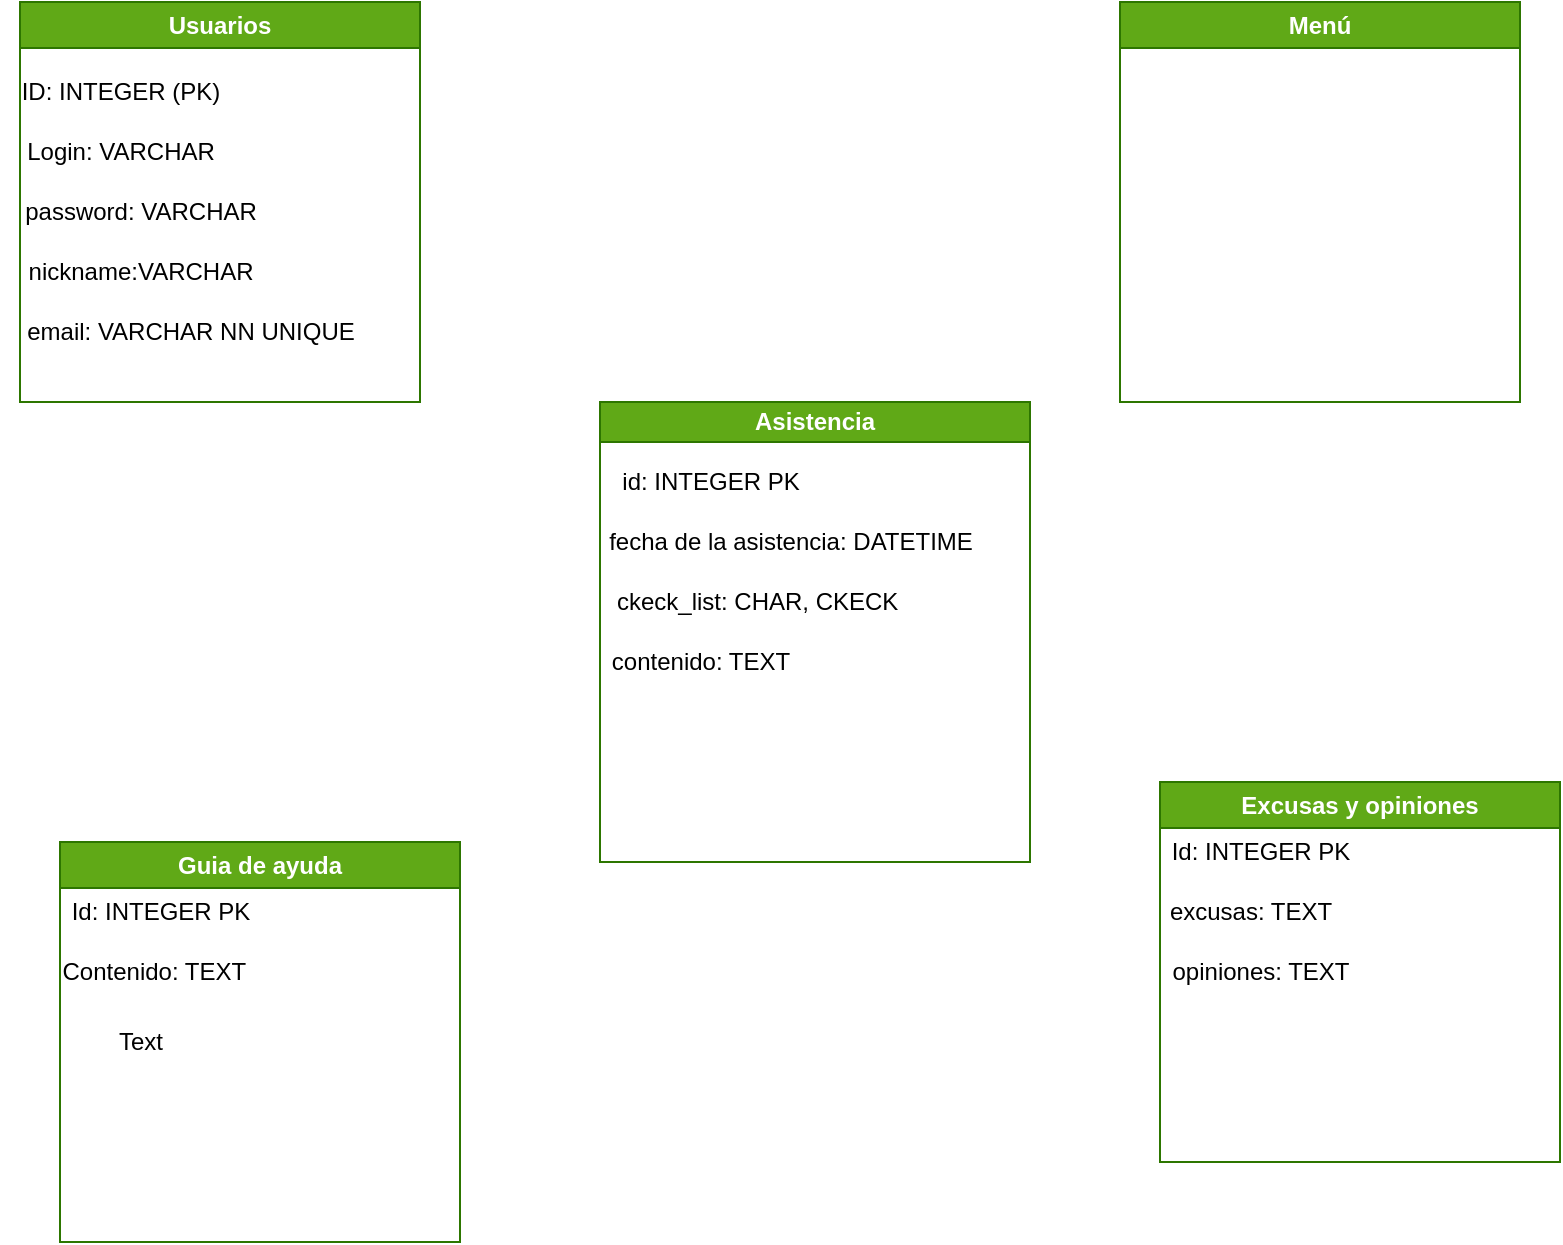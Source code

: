 <mxfile>
    <diagram id="mChJH1xOSCDA1pjo_G7x" name="Page-1">
        <mxGraphModel dx="1158" dy="653" grid="1" gridSize="10" guides="1" tooltips="1" connect="1" arrows="1" fold="1" page="1" pageScale="1" pageWidth="850" pageHeight="1100" math="0" shadow="0">
            <root>
                <mxCell id="0"/>
                <mxCell id="1" parent="0"/>
                <mxCell id="2" value="Usuarios" style="swimlane;whiteSpace=wrap;html=1;startSize=23;fillColor=#60a917;fontColor=#ffffff;strokeColor=#2D7600;" vertex="1" parent="1">
                    <mxGeometry x="30" y="40" width="200" height="200" as="geometry"/>
                </mxCell>
                <mxCell id="7" value="ID: INTEGER (PK)" style="text;html=1;align=center;verticalAlign=middle;resizable=0;points=[];autosize=1;strokeColor=none;fillColor=none;" vertex="1" parent="2">
                    <mxGeometry x="-10" y="30" width="120" height="30" as="geometry"/>
                </mxCell>
                <mxCell id="8" value="Login: VARCHAR" style="text;html=1;align=center;verticalAlign=middle;resizable=0;points=[];autosize=1;strokeColor=none;fillColor=none;" vertex="1" parent="2">
                    <mxGeometry x="-10" y="60" width="120" height="30" as="geometry"/>
                </mxCell>
                <mxCell id="9" value="password: VARCHAR" style="text;html=1;align=center;verticalAlign=middle;resizable=0;points=[];autosize=1;strokeColor=none;fillColor=none;" vertex="1" parent="2">
                    <mxGeometry x="-10" y="90" width="140" height="30" as="geometry"/>
                </mxCell>
                <mxCell id="10" value="nickname:VARCHAR" style="text;html=1;align=center;verticalAlign=middle;resizable=0;points=[];autosize=1;strokeColor=none;fillColor=none;" vertex="1" parent="2">
                    <mxGeometry x="-10" y="120" width="140" height="30" as="geometry"/>
                </mxCell>
                <mxCell id="11" value="email: VARCHAR NN UNIQUE" style="text;html=1;align=center;verticalAlign=middle;resizable=0;points=[];autosize=1;strokeColor=none;fillColor=none;" vertex="1" parent="2">
                    <mxGeometry x="-10" y="150" width="190" height="30" as="geometry"/>
                </mxCell>
                <mxCell id="3" value="Asistencia" style="swimlane;whiteSpace=wrap;html=1;startSize=20;fillColor=#60a917;fontColor=#ffffff;strokeColor=#2D7600;" vertex="1" parent="1">
                    <mxGeometry x="320" y="240" width="215" height="230" as="geometry"/>
                </mxCell>
                <mxCell id="12" value="id: INTEGER PK" style="text;html=1;align=center;verticalAlign=middle;resizable=0;points=[];autosize=1;strokeColor=none;fillColor=none;" vertex="1" parent="3">
                    <mxGeometry y="25" width="110" height="30" as="geometry"/>
                </mxCell>
                <mxCell id="13" value="fecha de la asistencia: DATETIME" style="text;html=1;align=center;verticalAlign=middle;resizable=0;points=[];autosize=1;strokeColor=none;fillColor=none;" vertex="1" parent="3">
                    <mxGeometry x="-10" y="55" width="210" height="30" as="geometry"/>
                </mxCell>
                <mxCell id="14" value="ckeck_list: CHAR, CKECK&amp;nbsp;" style="text;html=1;align=center;verticalAlign=middle;resizable=0;points=[];autosize=1;strokeColor=none;fillColor=none;" vertex="1" parent="3">
                    <mxGeometry x="-5" y="85" width="170" height="30" as="geometry"/>
                </mxCell>
                <mxCell id="15" value="contenido: TEXT" style="text;html=1;align=center;verticalAlign=middle;resizable=0;points=[];autosize=1;strokeColor=none;fillColor=none;" vertex="1" parent="3">
                    <mxGeometry x="-5" y="115" width="110" height="30" as="geometry"/>
                </mxCell>
                <mxCell id="16" value="" style="edgeStyle=none;html=1;" edge="1" parent="3" source="15" target="14">
                    <mxGeometry relative="1" as="geometry"/>
                </mxCell>
                <mxCell id="4" value="Excusas y opiniones" style="swimlane;whiteSpace=wrap;html=1;fillColor=#60a917;fontColor=#ffffff;strokeColor=#2D7600;" vertex="1" parent="1">
                    <mxGeometry x="600" y="430" width="200" height="190" as="geometry"/>
                </mxCell>
                <mxCell id="18" value="opiniones: TEXT" style="text;html=1;align=center;verticalAlign=middle;resizable=0;points=[];autosize=1;strokeColor=none;fillColor=none;" vertex="1" parent="4">
                    <mxGeometry x="-5" y="80" width="110" height="30" as="geometry"/>
                </mxCell>
                <mxCell id="17" value="excusas: TEXT" style="text;html=1;align=center;verticalAlign=middle;resizable=0;points=[];autosize=1;strokeColor=none;fillColor=none;" vertex="1" parent="4">
                    <mxGeometry x="-5" y="50" width="100" height="30" as="geometry"/>
                </mxCell>
                <mxCell id="22" value="Id: INTEGER PK" style="text;html=1;align=center;verticalAlign=middle;resizable=0;points=[];autosize=1;strokeColor=none;fillColor=none;" vertex="1" parent="4">
                    <mxGeometry x="-5" y="20" width="110" height="30" as="geometry"/>
                </mxCell>
                <mxCell id="6" value="Guia de ayuda" style="swimlane;whiteSpace=wrap;html=1;fillColor=#60a917;fontColor=#ffffff;strokeColor=#2D7600;" vertex="1" parent="1">
                    <mxGeometry x="50" y="460" width="200" height="200" as="geometry"/>
                </mxCell>
                <mxCell id="21" value="&amp;nbsp;Contenido: TEXT" style="text;html=1;align=center;verticalAlign=middle;resizable=0;points=[];autosize=1;strokeColor=none;fillColor=none;" vertex="1" parent="6">
                    <mxGeometry x="-15" y="50" width="120" height="30" as="geometry"/>
                </mxCell>
                <mxCell id="23" value="Id: INTEGER PK" style="text;html=1;align=center;verticalAlign=middle;resizable=0;points=[];autosize=1;strokeColor=none;fillColor=none;" vertex="1" parent="6">
                    <mxGeometry x="-5" y="20" width="110" height="30" as="geometry"/>
                </mxCell>
                <mxCell id="24" value="Text" style="text;html=1;align=center;verticalAlign=middle;resizable=0;points=[];autosize=1;strokeColor=none;fillColor=none;" vertex="1" parent="1">
                    <mxGeometry x="65" y="545" width="50" height="30" as="geometry"/>
                </mxCell>
                <mxCell id="25" value="Menú" style="swimlane;whiteSpace=wrap;html=1;fillColor=#60a917;fontColor=#ffffff;strokeColor=#2D7600;" vertex="1" parent="1">
                    <mxGeometry x="580" y="40" width="200" height="200" as="geometry"/>
                </mxCell>
            </root>
        </mxGraphModel>
    </diagram>
</mxfile>
